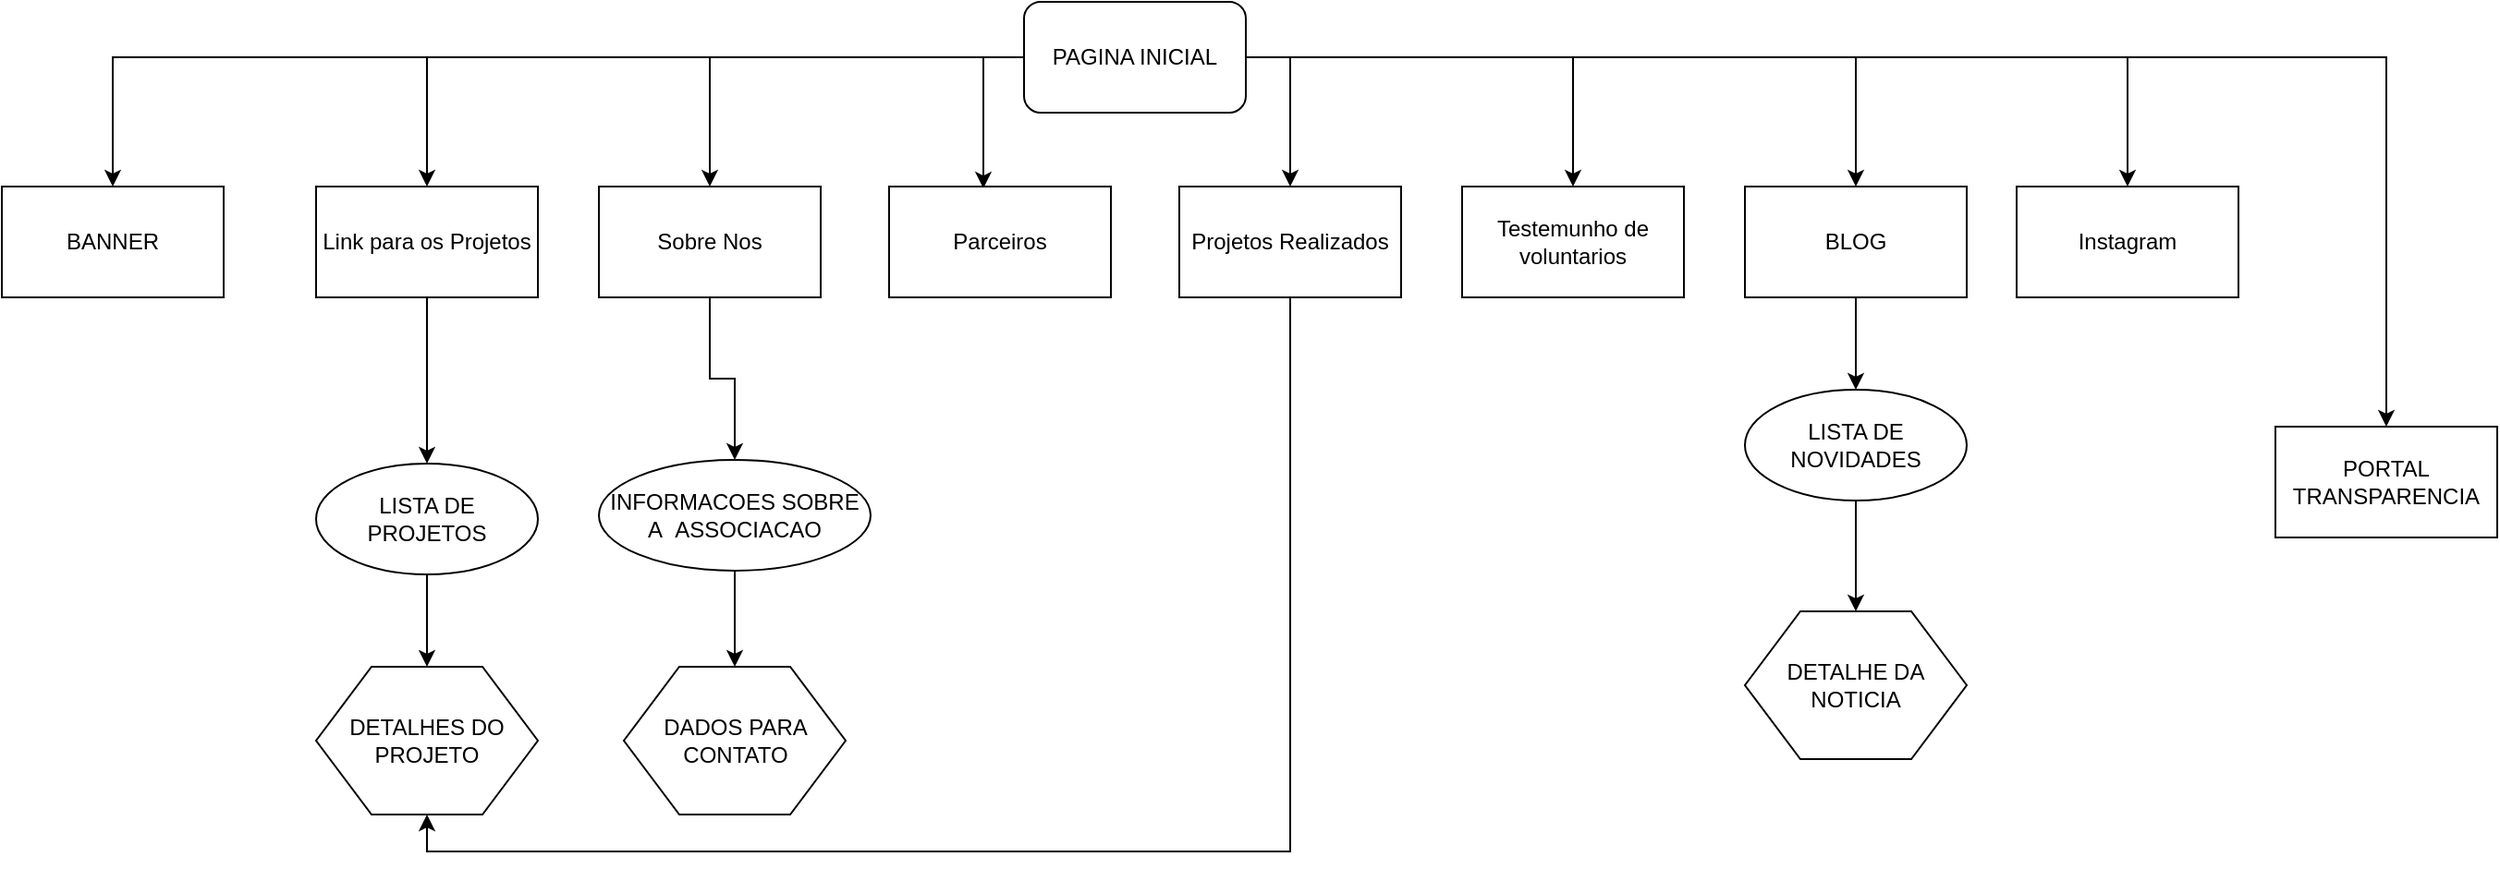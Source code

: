 <mxfile version="10.7.7" type="github"><diagram id="j_ZOK5nEWHv-flcjhzjL" name="Page-1"><mxGraphModel dx="2461" dy="796" grid="1" gridSize="10" guides="1" tooltips="1" connect="1" arrows="1" fold="1" page="1" pageScale="1" pageWidth="827" pageHeight="1169" math="0" shadow="0"><root><mxCell id="0"/><mxCell id="1" parent="0"/><mxCell id="DlK0Bot_UDtGulq8D2Dp-2" value="BANNER" style="rounded=0;whiteSpace=wrap;html=1;" vertex="1" parent="1"><mxGeometry x="-260" y="140" width="120" height="60" as="geometry"/></mxCell><mxCell id="DlK0Bot_UDtGulq8D2Dp-18" style="edgeStyle=orthogonalEdgeStyle;rounded=0;orthogonalLoop=1;jettySize=auto;html=1;exitX=0;exitY=0.5;exitDx=0;exitDy=0;entryX=0.5;entryY=0;entryDx=0;entryDy=0;" edge="1" parent="1" source="DlK0Bot_UDtGulq8D2Dp-5" target="DlK0Bot_UDtGulq8D2Dp-2"><mxGeometry relative="1" as="geometry"/></mxCell><mxCell id="DlK0Bot_UDtGulq8D2Dp-19" style="edgeStyle=orthogonalEdgeStyle;rounded=0;orthogonalLoop=1;jettySize=auto;html=1;exitX=1;exitY=0.5;exitDx=0;exitDy=0;entryX=0.5;entryY=0;entryDx=0;entryDy=0;" edge="1" parent="1" source="DlK0Bot_UDtGulq8D2Dp-5" target="DlK0Bot_UDtGulq8D2Dp-12"><mxGeometry relative="1" as="geometry"/></mxCell><mxCell id="DlK0Bot_UDtGulq8D2Dp-24" style="edgeStyle=orthogonalEdgeStyle;rounded=0;orthogonalLoop=1;jettySize=auto;html=1;exitX=1;exitY=0.5;exitDx=0;exitDy=0;entryX=0.5;entryY=0;entryDx=0;entryDy=0;" edge="1" parent="1" source="DlK0Bot_UDtGulq8D2Dp-5" target="DlK0Bot_UDtGulq8D2Dp-11"><mxGeometry relative="1" as="geometry"/></mxCell><mxCell id="DlK0Bot_UDtGulq8D2Dp-25" style="edgeStyle=orthogonalEdgeStyle;rounded=0;orthogonalLoop=1;jettySize=auto;html=1;exitX=1;exitY=0.5;exitDx=0;exitDy=0;entryX=0.5;entryY=0;entryDx=0;entryDy=0;" edge="1" parent="1" source="DlK0Bot_UDtGulq8D2Dp-5" target="DlK0Bot_UDtGulq8D2Dp-10"><mxGeometry relative="1" as="geometry"/></mxCell><mxCell id="DlK0Bot_UDtGulq8D2Dp-26" style="edgeStyle=orthogonalEdgeStyle;rounded=0;orthogonalLoop=1;jettySize=auto;html=1;exitX=1;exitY=0.5;exitDx=0;exitDy=0;entryX=0.5;entryY=0;entryDx=0;entryDy=0;" edge="1" parent="1" source="DlK0Bot_UDtGulq8D2Dp-5" target="DlK0Bot_UDtGulq8D2Dp-9"><mxGeometry relative="1" as="geometry"/></mxCell><mxCell id="DlK0Bot_UDtGulq8D2Dp-27" style="edgeStyle=orthogonalEdgeStyle;rounded=0;orthogonalLoop=1;jettySize=auto;html=1;exitX=0;exitY=0.5;exitDx=0;exitDy=0;entryX=0.425;entryY=0.017;entryDx=0;entryDy=0;entryPerimeter=0;" edge="1" parent="1" source="DlK0Bot_UDtGulq8D2Dp-5" target="DlK0Bot_UDtGulq8D2Dp-8"><mxGeometry relative="1" as="geometry"/></mxCell><mxCell id="DlK0Bot_UDtGulq8D2Dp-28" style="edgeStyle=orthogonalEdgeStyle;rounded=0;orthogonalLoop=1;jettySize=auto;html=1;exitX=0;exitY=0.5;exitDx=0;exitDy=0;" edge="1" parent="1" source="DlK0Bot_UDtGulq8D2Dp-5" target="DlK0Bot_UDtGulq8D2Dp-7"><mxGeometry relative="1" as="geometry"/></mxCell><mxCell id="DlK0Bot_UDtGulq8D2Dp-29" style="edgeStyle=orthogonalEdgeStyle;rounded=0;orthogonalLoop=1;jettySize=auto;html=1;exitX=0;exitY=0.5;exitDx=0;exitDy=0;entryX=0.5;entryY=0;entryDx=0;entryDy=0;" edge="1" parent="1" source="DlK0Bot_UDtGulq8D2Dp-5" target="DlK0Bot_UDtGulq8D2Dp-6"><mxGeometry relative="1" as="geometry"/></mxCell><mxCell id="DlK0Bot_UDtGulq8D2Dp-31" style="edgeStyle=orthogonalEdgeStyle;rounded=0;orthogonalLoop=1;jettySize=auto;html=1;exitX=1;exitY=0.5;exitDx=0;exitDy=0;entryX=0.5;entryY=0;entryDx=0;entryDy=0;" edge="1" parent="1" source="DlK0Bot_UDtGulq8D2Dp-5" target="DlK0Bot_UDtGulq8D2Dp-30"><mxGeometry relative="1" as="geometry"/></mxCell><mxCell id="DlK0Bot_UDtGulq8D2Dp-5" value="PAGINA INICIAL" style="rounded=1;whiteSpace=wrap;html=1;" vertex="1" parent="1"><mxGeometry x="293" y="40" width="120" height="60" as="geometry"/></mxCell><mxCell id="DlK0Bot_UDtGulq8D2Dp-33" style="edgeStyle=orthogonalEdgeStyle;rounded=0;orthogonalLoop=1;jettySize=auto;html=1;exitX=0.5;exitY=1;exitDx=0;exitDy=0;entryX=0.5;entryY=0;entryDx=0;entryDy=0;" edge="1" parent="1" source="DlK0Bot_UDtGulq8D2Dp-6" target="DlK0Bot_UDtGulq8D2Dp-32"><mxGeometry relative="1" as="geometry"/></mxCell><mxCell id="DlK0Bot_UDtGulq8D2Dp-6" value="Link para os Projetos&lt;br&gt;" style="rounded=0;whiteSpace=wrap;html=1;" vertex="1" parent="1"><mxGeometry x="-90" y="140" width="120" height="60" as="geometry"/></mxCell><mxCell id="DlK0Bot_UDtGulq8D2Dp-39" style="edgeStyle=orthogonalEdgeStyle;rounded=0;orthogonalLoop=1;jettySize=auto;html=1;exitX=0.5;exitY=1;exitDx=0;exitDy=0;entryX=0.5;entryY=0;entryDx=0;entryDy=0;" edge="1" parent="1" source="DlK0Bot_UDtGulq8D2Dp-7" target="DlK0Bot_UDtGulq8D2Dp-38"><mxGeometry relative="1" as="geometry"/></mxCell><mxCell id="DlK0Bot_UDtGulq8D2Dp-7" value="Sobre Nos&lt;br&gt;" style="rounded=0;whiteSpace=wrap;html=1;" vertex="1" parent="1"><mxGeometry x="63" y="140" width="120" height="60" as="geometry"/></mxCell><mxCell id="DlK0Bot_UDtGulq8D2Dp-8" value="Parceiros&lt;br&gt;" style="rounded=0;whiteSpace=wrap;html=1;" vertex="1" parent="1"><mxGeometry x="220" y="140" width="120" height="60" as="geometry"/></mxCell><mxCell id="DlK0Bot_UDtGulq8D2Dp-42" style="edgeStyle=orthogonalEdgeStyle;rounded=0;orthogonalLoop=1;jettySize=auto;html=1;exitX=0.5;exitY=1;exitDx=0;exitDy=0;entryX=0.5;entryY=1;entryDx=0;entryDy=0;" edge="1" parent="1" source="DlK0Bot_UDtGulq8D2Dp-9" target="DlK0Bot_UDtGulq8D2Dp-34"><mxGeometry relative="1" as="geometry"/></mxCell><mxCell id="DlK0Bot_UDtGulq8D2Dp-9" value="Projetos Realizados&lt;br&gt;" style="rounded=0;whiteSpace=wrap;html=1;" vertex="1" parent="1"><mxGeometry x="377" y="140" width="120" height="60" as="geometry"/></mxCell><mxCell id="DlK0Bot_UDtGulq8D2Dp-10" value="Testemunho de voluntarios&lt;br&gt;" style="rounded=0;whiteSpace=wrap;html=1;" vertex="1" parent="1"><mxGeometry x="530" y="140" width="120" height="60" as="geometry"/></mxCell><mxCell id="DlK0Bot_UDtGulq8D2Dp-44" style="edgeStyle=orthogonalEdgeStyle;rounded=0;orthogonalLoop=1;jettySize=auto;html=1;exitX=0.5;exitY=1;exitDx=0;exitDy=0;entryX=0.5;entryY=0;entryDx=0;entryDy=0;" edge="1" parent="1" source="DlK0Bot_UDtGulq8D2Dp-11" target="DlK0Bot_UDtGulq8D2Dp-43"><mxGeometry relative="1" as="geometry"/></mxCell><mxCell id="DlK0Bot_UDtGulq8D2Dp-11" value="BLOG&lt;br&gt;" style="rounded=0;whiteSpace=wrap;html=1;" vertex="1" parent="1"><mxGeometry x="683" y="140" width="120" height="60" as="geometry"/></mxCell><mxCell id="DlK0Bot_UDtGulq8D2Dp-12" value="Instagram&lt;br&gt;" style="rounded=0;whiteSpace=wrap;html=1;" vertex="1" parent="1"><mxGeometry x="830" y="140" width="120" height="60" as="geometry"/></mxCell><mxCell id="DlK0Bot_UDtGulq8D2Dp-30" value="PORTAL TRANSPARENCIA" style="rounded=0;whiteSpace=wrap;html=1;" vertex="1" parent="1"><mxGeometry x="970" y="270" width="120" height="60" as="geometry"/></mxCell><mxCell id="DlK0Bot_UDtGulq8D2Dp-35" style="edgeStyle=orthogonalEdgeStyle;rounded=0;orthogonalLoop=1;jettySize=auto;html=1;exitX=0.5;exitY=1;exitDx=0;exitDy=0;entryX=0.5;entryY=0;entryDx=0;entryDy=0;" edge="1" parent="1" source="DlK0Bot_UDtGulq8D2Dp-32" target="DlK0Bot_UDtGulq8D2Dp-34"><mxGeometry relative="1" as="geometry"/></mxCell><mxCell id="DlK0Bot_UDtGulq8D2Dp-32" value="LISTA DE PROJETOS" style="ellipse;whiteSpace=wrap;html=1;" vertex="1" parent="1"><mxGeometry x="-90" y="290" width="120" height="60" as="geometry"/></mxCell><mxCell id="DlK0Bot_UDtGulq8D2Dp-34" value="DETALHES DO PROJETO" style="shape=hexagon;perimeter=hexagonPerimeter2;whiteSpace=wrap;html=1;" vertex="1" parent="1"><mxGeometry x="-90" y="400" width="120" height="80" as="geometry"/></mxCell><mxCell id="DlK0Bot_UDtGulq8D2Dp-41" style="edgeStyle=orthogonalEdgeStyle;rounded=0;orthogonalLoop=1;jettySize=auto;html=1;exitX=0.5;exitY=1;exitDx=0;exitDy=0;entryX=0.5;entryY=0;entryDx=0;entryDy=0;" edge="1" parent="1" source="DlK0Bot_UDtGulq8D2Dp-38" target="DlK0Bot_UDtGulq8D2Dp-40"><mxGeometry relative="1" as="geometry"/></mxCell><mxCell id="DlK0Bot_UDtGulq8D2Dp-38" value="INFORMACOES SOBRE A&amp;nbsp;&amp;nbsp;ASSOCIACAO" style="ellipse;whiteSpace=wrap;html=1;" vertex="1" parent="1"><mxGeometry x="63" y="288" width="147" height="60" as="geometry"/></mxCell><mxCell id="DlK0Bot_UDtGulq8D2Dp-40" value="DADOS PARA CONTATO" style="shape=hexagon;perimeter=hexagonPerimeter2;whiteSpace=wrap;html=1;" vertex="1" parent="1"><mxGeometry x="76.5" y="400" width="120" height="80" as="geometry"/></mxCell><mxCell id="DlK0Bot_UDtGulq8D2Dp-46" style="edgeStyle=orthogonalEdgeStyle;rounded=0;orthogonalLoop=1;jettySize=auto;html=1;exitX=0.5;exitY=1;exitDx=0;exitDy=0;entryX=0.5;entryY=0;entryDx=0;entryDy=0;" edge="1" parent="1" source="DlK0Bot_UDtGulq8D2Dp-43" target="DlK0Bot_UDtGulq8D2Dp-45"><mxGeometry relative="1" as="geometry"/></mxCell><mxCell id="DlK0Bot_UDtGulq8D2Dp-43" value="LISTA DE NOVIDADES" style="ellipse;whiteSpace=wrap;html=1;" vertex="1" parent="1"><mxGeometry x="683" y="250" width="120" height="60" as="geometry"/></mxCell><mxCell id="DlK0Bot_UDtGulq8D2Dp-45" value="DETALHE DA NOTICIA" style="shape=hexagon;perimeter=hexagonPerimeter2;whiteSpace=wrap;html=1;" vertex="1" parent="1"><mxGeometry x="683" y="370" width="120" height="80" as="geometry"/></mxCell></root></mxGraphModel></diagram></mxfile>